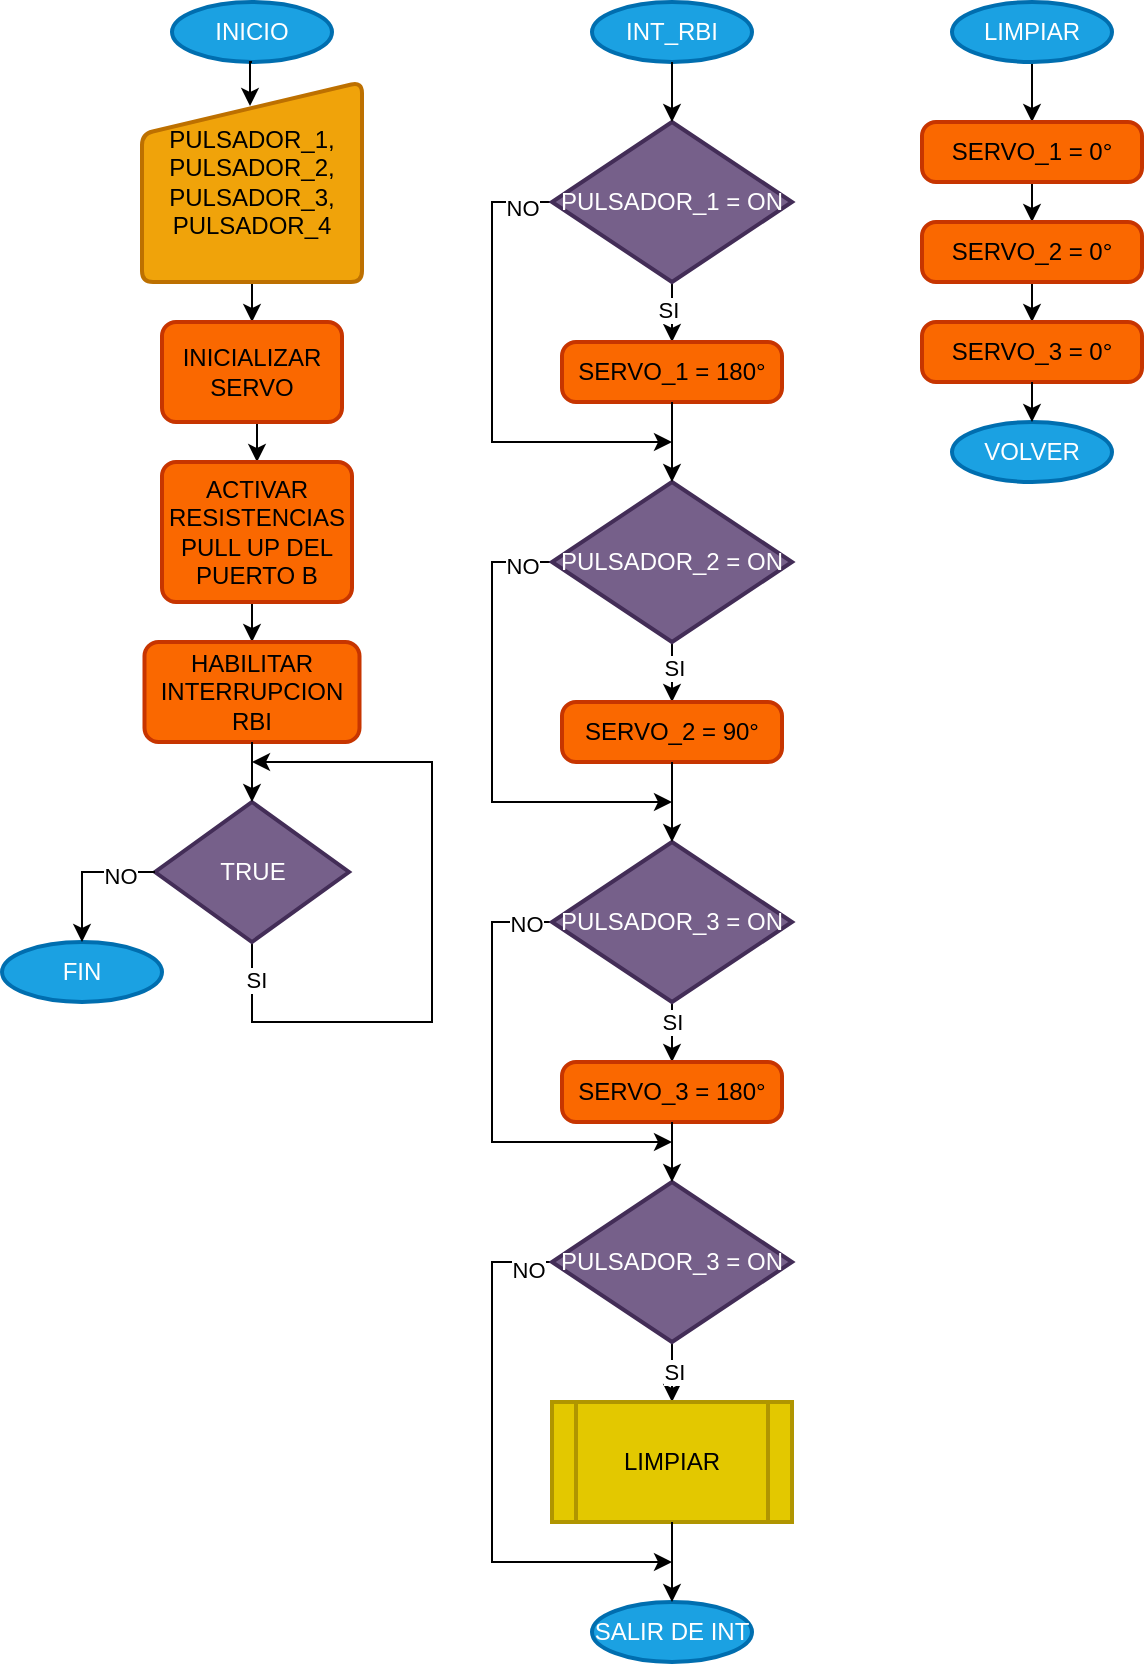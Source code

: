 <mxfile version="24.7.5">
  <diagram name="Página-1" id="9lpRC720YeNl3CHH3Sbh">
    <mxGraphModel dx="1600" dy="967" grid="1" gridSize="10" guides="1" tooltips="1" connect="1" arrows="1" fold="1" page="1" pageScale="1" pageWidth="850" pageHeight="1100" math="0" shadow="0">
      <root>
        <mxCell id="0" />
        <mxCell id="1" parent="0" />
        <mxCell id="GPbyq4iq2yMtp6xuoTA0-1" value="INICIO" style="strokeWidth=2;html=1;shape=mxgraph.flowchart.start_1;whiteSpace=wrap;fillColor=#1ba1e2;fontColor=#ffffff;strokeColor=#006EAF;" vertex="1" parent="1">
          <mxGeometry x="160" y="130" width="80" height="30" as="geometry" />
        </mxCell>
        <mxCell id="GPbyq4iq2yMtp6xuoTA0-9" style="edgeStyle=orthogonalEdgeStyle;rounded=0;orthogonalLoop=1;jettySize=auto;html=1;exitX=0.5;exitY=1;exitDx=0;exitDy=0;entryX=0.5;entryY=0;entryDx=0;entryDy=0;" edge="1" parent="1" source="GPbyq4iq2yMtp6xuoTA0-2" target="GPbyq4iq2yMtp6xuoTA0-3">
          <mxGeometry relative="1" as="geometry" />
        </mxCell>
        <mxCell id="GPbyq4iq2yMtp6xuoTA0-2" value="PULSADOR_1, PULSADOR_2, PULSADOR_3,&lt;div&gt;PULSADOR_4&lt;/div&gt;" style="html=1;strokeWidth=2;shape=manualInput;whiteSpace=wrap;rounded=1;size=26;arcSize=11;fillColor=#f0a30a;fontColor=#000000;strokeColor=#BD7000;" vertex="1" parent="1">
          <mxGeometry x="145" y="170" width="110" height="100" as="geometry" />
        </mxCell>
        <mxCell id="GPbyq4iq2yMtp6xuoTA0-10" style="edgeStyle=orthogonalEdgeStyle;rounded=0;orthogonalLoop=1;jettySize=auto;html=1;exitX=0.5;exitY=1;exitDx=0;exitDy=0;entryX=0.5;entryY=0;entryDx=0;entryDy=0;" edge="1" parent="1" source="GPbyq4iq2yMtp6xuoTA0-3" target="GPbyq4iq2yMtp6xuoTA0-4">
          <mxGeometry relative="1" as="geometry" />
        </mxCell>
        <mxCell id="GPbyq4iq2yMtp6xuoTA0-3" value="INICIALIZAR SERVO" style="rounded=1;whiteSpace=wrap;html=1;absoluteArcSize=1;arcSize=14;strokeWidth=2;fillColor=#fa6800;fontColor=#000000;strokeColor=#C73500;" vertex="1" parent="1">
          <mxGeometry x="155" y="290" width="90" height="50" as="geometry" />
        </mxCell>
        <mxCell id="GPbyq4iq2yMtp6xuoTA0-11" style="edgeStyle=orthogonalEdgeStyle;rounded=0;orthogonalLoop=1;jettySize=auto;html=1;exitX=0.5;exitY=1;exitDx=0;exitDy=0;entryX=0.5;entryY=0;entryDx=0;entryDy=0;" edge="1" parent="1" source="GPbyq4iq2yMtp6xuoTA0-4" target="GPbyq4iq2yMtp6xuoTA0-5">
          <mxGeometry relative="1" as="geometry" />
        </mxCell>
        <mxCell id="GPbyq4iq2yMtp6xuoTA0-4" value="ACTIVAR RESISTENCIAS PULL UP DEL PUERTO B" style="rounded=1;whiteSpace=wrap;html=1;absoluteArcSize=1;arcSize=14;strokeWidth=2;fillColor=#fa6800;fontColor=#000000;strokeColor=#C73500;" vertex="1" parent="1">
          <mxGeometry x="155" y="360" width="95" height="70" as="geometry" />
        </mxCell>
        <mxCell id="GPbyq4iq2yMtp6xuoTA0-5" value="HABILITAR INTERRUPCION RBI" style="rounded=1;whiteSpace=wrap;html=1;absoluteArcSize=1;arcSize=14;strokeWidth=2;fillColor=#fa6800;fontColor=#000000;strokeColor=#C73500;" vertex="1" parent="1">
          <mxGeometry x="146.25" y="450" width="107.5" height="50" as="geometry" />
        </mxCell>
        <mxCell id="GPbyq4iq2yMtp6xuoTA0-12" style="edgeStyle=orthogonalEdgeStyle;rounded=0;orthogonalLoop=1;jettySize=auto;html=1;exitX=0.5;exitY=1;exitDx=0;exitDy=0;exitPerimeter=0;" edge="1" parent="1" source="GPbyq4iq2yMtp6xuoTA0-6">
          <mxGeometry relative="1" as="geometry">
            <mxPoint x="200" y="510" as="targetPoint" />
            <Array as="points">
              <mxPoint x="200" y="640" />
              <mxPoint x="290" y="640" />
              <mxPoint x="290" y="510" />
            </Array>
          </mxGeometry>
        </mxCell>
        <mxCell id="GPbyq4iq2yMtp6xuoTA0-13" value="SI" style="edgeLabel;html=1;align=center;verticalAlign=middle;resizable=0;points=[];" vertex="1" connectable="0" parent="GPbyq4iq2yMtp6xuoTA0-12">
          <mxGeometry x="-0.891" y="2" relative="1" as="geometry">
            <mxPoint as="offset" />
          </mxGeometry>
        </mxCell>
        <mxCell id="GPbyq4iq2yMtp6xuoTA0-6" value="TRUE" style="strokeWidth=2;html=1;shape=mxgraph.flowchart.decision;whiteSpace=wrap;fillColor=#76608a;fontColor=#ffffff;strokeColor=#432D57;" vertex="1" parent="1">
          <mxGeometry x="151.5" y="530" width="97" height="70" as="geometry" />
        </mxCell>
        <mxCell id="GPbyq4iq2yMtp6xuoTA0-7" style="edgeStyle=orthogonalEdgeStyle;rounded=0;orthogonalLoop=1;jettySize=auto;html=1;exitX=0.5;exitY=1;exitDx=0;exitDy=0;entryX=0.5;entryY=0;entryDx=0;entryDy=0;entryPerimeter=0;" edge="1" parent="1" source="GPbyq4iq2yMtp6xuoTA0-5" target="GPbyq4iq2yMtp6xuoTA0-6">
          <mxGeometry relative="1" as="geometry" />
        </mxCell>
        <mxCell id="GPbyq4iq2yMtp6xuoTA0-8" style="edgeStyle=orthogonalEdgeStyle;rounded=0;orthogonalLoop=1;jettySize=auto;html=1;exitX=0.5;exitY=1;exitDx=0;exitDy=0;exitPerimeter=0;entryX=0.491;entryY=0.12;entryDx=0;entryDy=0;entryPerimeter=0;" edge="1" parent="1" source="GPbyq4iq2yMtp6xuoTA0-1" target="GPbyq4iq2yMtp6xuoTA0-2">
          <mxGeometry relative="1" as="geometry" />
        </mxCell>
        <mxCell id="GPbyq4iq2yMtp6xuoTA0-14" value="FIN" style="strokeWidth=2;html=1;shape=mxgraph.flowchart.start_1;whiteSpace=wrap;fillColor=#1ba1e2;fontColor=#ffffff;strokeColor=#006EAF;" vertex="1" parent="1">
          <mxGeometry x="75" y="600" width="80" height="30" as="geometry" />
        </mxCell>
        <mxCell id="GPbyq4iq2yMtp6xuoTA0-15" style="edgeStyle=orthogonalEdgeStyle;rounded=0;orthogonalLoop=1;jettySize=auto;html=1;exitX=0;exitY=0.5;exitDx=0;exitDy=0;exitPerimeter=0;entryX=0.5;entryY=0;entryDx=0;entryDy=0;entryPerimeter=0;" edge="1" parent="1" source="GPbyq4iq2yMtp6xuoTA0-6" target="GPbyq4iq2yMtp6xuoTA0-14">
          <mxGeometry relative="1" as="geometry" />
        </mxCell>
        <mxCell id="GPbyq4iq2yMtp6xuoTA0-16" value="NO" style="edgeLabel;html=1;align=center;verticalAlign=middle;resizable=0;points=[];" vertex="1" connectable="0" parent="GPbyq4iq2yMtp6xuoTA0-15">
          <mxGeometry x="-0.482" y="2" relative="1" as="geometry">
            <mxPoint x="1" as="offset" />
          </mxGeometry>
        </mxCell>
        <mxCell id="GPbyq4iq2yMtp6xuoTA0-17" value="INT_RBI" style="strokeWidth=2;html=1;shape=mxgraph.flowchart.start_1;whiteSpace=wrap;fillColor=#1ba1e2;fontColor=#ffffff;strokeColor=#006EAF;" vertex="1" parent="1">
          <mxGeometry x="370" y="130" width="80" height="30" as="geometry" />
        </mxCell>
        <mxCell id="GPbyq4iq2yMtp6xuoTA0-20" style="edgeStyle=orthogonalEdgeStyle;rounded=0;orthogonalLoop=1;jettySize=auto;html=1;exitX=0.5;exitY=1;exitDx=0;exitDy=0;exitPerimeter=0;entryX=0.5;entryY=0;entryDx=0;entryDy=0;" edge="1" parent="1" source="GPbyq4iq2yMtp6xuoTA0-18" target="GPbyq4iq2yMtp6xuoTA0-19">
          <mxGeometry relative="1" as="geometry" />
        </mxCell>
        <mxCell id="GPbyq4iq2yMtp6xuoTA0-21" value="SI" style="edgeLabel;html=1;align=center;verticalAlign=middle;resizable=0;points=[];" vertex="1" connectable="0" parent="GPbyq4iq2yMtp6xuoTA0-20">
          <mxGeometry x="-0.067" y="-2" relative="1" as="geometry">
            <mxPoint as="offset" />
          </mxGeometry>
        </mxCell>
        <mxCell id="GPbyq4iq2yMtp6xuoTA0-24" style="edgeStyle=orthogonalEdgeStyle;rounded=0;orthogonalLoop=1;jettySize=auto;html=1;exitX=0;exitY=0.5;exitDx=0;exitDy=0;exitPerimeter=0;" edge="1" parent="1" source="GPbyq4iq2yMtp6xuoTA0-18">
          <mxGeometry relative="1" as="geometry">
            <mxPoint x="410" y="350" as="targetPoint" />
            <Array as="points">
              <mxPoint x="320" y="230" />
              <mxPoint x="320" y="350" />
            </Array>
          </mxGeometry>
        </mxCell>
        <mxCell id="GPbyq4iq2yMtp6xuoTA0-25" value="NO" style="edgeLabel;html=1;align=center;verticalAlign=middle;resizable=0;points=[];" vertex="1" connectable="0" parent="GPbyq4iq2yMtp6xuoTA0-24">
          <mxGeometry x="-0.875" y="3" relative="1" as="geometry">
            <mxPoint as="offset" />
          </mxGeometry>
        </mxCell>
        <mxCell id="GPbyq4iq2yMtp6xuoTA0-18" value="PULSADOR_1 = ON" style="strokeWidth=2;html=1;shape=mxgraph.flowchart.decision;whiteSpace=wrap;fillColor=#76608a;fontColor=#ffffff;strokeColor=#432D57;" vertex="1" parent="1">
          <mxGeometry x="350" y="190" width="120" height="80" as="geometry" />
        </mxCell>
        <mxCell id="GPbyq4iq2yMtp6xuoTA0-19" value="SERVO_1 = 180°" style="rounded=1;whiteSpace=wrap;html=1;absoluteArcSize=1;arcSize=14;strokeWidth=2;fillColor=#fa6800;fontColor=#000000;strokeColor=#C73500;" vertex="1" parent="1">
          <mxGeometry x="355" y="300" width="110" height="30" as="geometry" />
        </mxCell>
        <mxCell id="GPbyq4iq2yMtp6xuoTA0-27" style="edgeStyle=orthogonalEdgeStyle;rounded=0;orthogonalLoop=1;jettySize=auto;html=1;exitX=0.5;exitY=1;exitDx=0;exitDy=0;exitPerimeter=0;entryX=0.5;entryY=0;entryDx=0;entryDy=0;" edge="1" parent="1" source="GPbyq4iq2yMtp6xuoTA0-22" target="GPbyq4iq2yMtp6xuoTA0-26">
          <mxGeometry relative="1" as="geometry" />
        </mxCell>
        <mxCell id="GPbyq4iq2yMtp6xuoTA0-28" value="SI" style="edgeLabel;html=1;align=center;verticalAlign=middle;resizable=0;points=[];" vertex="1" connectable="0" parent="GPbyq4iq2yMtp6xuoTA0-27">
          <mxGeometry x="-0.133" y="1" relative="1" as="geometry">
            <mxPoint as="offset" />
          </mxGeometry>
        </mxCell>
        <mxCell id="GPbyq4iq2yMtp6xuoTA0-31" style="edgeStyle=orthogonalEdgeStyle;rounded=0;orthogonalLoop=1;jettySize=auto;html=1;exitX=0;exitY=0.5;exitDx=0;exitDy=0;exitPerimeter=0;" edge="1" parent="1" source="GPbyq4iq2yMtp6xuoTA0-22">
          <mxGeometry relative="1" as="geometry">
            <mxPoint x="410" y="530" as="targetPoint" />
            <Array as="points">
              <mxPoint x="320" y="410" />
              <mxPoint x="320" y="530" />
            </Array>
          </mxGeometry>
        </mxCell>
        <mxCell id="GPbyq4iq2yMtp6xuoTA0-32" value="NO" style="edgeLabel;html=1;align=center;verticalAlign=middle;resizable=0;points=[];" vertex="1" connectable="0" parent="GPbyq4iq2yMtp6xuoTA0-31">
          <mxGeometry x="-0.875" y="2" relative="1" as="geometry">
            <mxPoint as="offset" />
          </mxGeometry>
        </mxCell>
        <mxCell id="GPbyq4iq2yMtp6xuoTA0-22" value="PULSADOR_2 = ON" style="strokeWidth=2;html=1;shape=mxgraph.flowchart.decision;whiteSpace=wrap;fillColor=#76608a;fontColor=#ffffff;strokeColor=#432D57;" vertex="1" parent="1">
          <mxGeometry x="350" y="370" width="120" height="80" as="geometry" />
        </mxCell>
        <mxCell id="GPbyq4iq2yMtp6xuoTA0-23" style="edgeStyle=orthogonalEdgeStyle;rounded=0;orthogonalLoop=1;jettySize=auto;html=1;exitX=0.5;exitY=1;exitDx=0;exitDy=0;entryX=0.5;entryY=0;entryDx=0;entryDy=0;entryPerimeter=0;" edge="1" parent="1" source="GPbyq4iq2yMtp6xuoTA0-19" target="GPbyq4iq2yMtp6xuoTA0-22">
          <mxGeometry relative="1" as="geometry" />
        </mxCell>
        <mxCell id="GPbyq4iq2yMtp6xuoTA0-26" value="SERVO_2 = 90°" style="rounded=1;whiteSpace=wrap;html=1;absoluteArcSize=1;arcSize=14;strokeWidth=2;fillColor=#fa6800;fontColor=#000000;strokeColor=#C73500;" vertex="1" parent="1">
          <mxGeometry x="355" y="480" width="110" height="30" as="geometry" />
        </mxCell>
        <mxCell id="GPbyq4iq2yMtp6xuoTA0-34" style="edgeStyle=orthogonalEdgeStyle;rounded=0;orthogonalLoop=1;jettySize=auto;html=1;exitX=0.5;exitY=1;exitDx=0;exitDy=0;exitPerimeter=0;entryX=0.5;entryY=0;entryDx=0;entryDy=0;" edge="1" parent="1" source="GPbyq4iq2yMtp6xuoTA0-29" target="GPbyq4iq2yMtp6xuoTA0-33">
          <mxGeometry relative="1" as="geometry" />
        </mxCell>
        <mxCell id="GPbyq4iq2yMtp6xuoTA0-35" value="SI" style="edgeLabel;html=1;align=center;verticalAlign=middle;resizable=0;points=[];" vertex="1" connectable="0" parent="GPbyq4iq2yMtp6xuoTA0-34">
          <mxGeometry x="-0.333" relative="1" as="geometry">
            <mxPoint as="offset" />
          </mxGeometry>
        </mxCell>
        <mxCell id="GPbyq4iq2yMtp6xuoTA0-39" style="edgeStyle=orthogonalEdgeStyle;rounded=0;orthogonalLoop=1;jettySize=auto;html=1;exitX=0;exitY=0.5;exitDx=0;exitDy=0;exitPerimeter=0;" edge="1" parent="1" source="GPbyq4iq2yMtp6xuoTA0-29">
          <mxGeometry relative="1" as="geometry">
            <mxPoint x="410" y="700" as="targetPoint" />
            <Array as="points">
              <mxPoint x="320" y="590" />
              <mxPoint x="320" y="700" />
            </Array>
          </mxGeometry>
        </mxCell>
        <mxCell id="GPbyq4iq2yMtp6xuoTA0-40" value="NO" style="edgeLabel;html=1;align=center;verticalAlign=middle;resizable=0;points=[];" vertex="1" connectable="0" parent="GPbyq4iq2yMtp6xuoTA0-39">
          <mxGeometry x="-0.887" y="1" relative="1" as="geometry">
            <mxPoint as="offset" />
          </mxGeometry>
        </mxCell>
        <mxCell id="GPbyq4iq2yMtp6xuoTA0-29" value="PULSADOR_3 = ON" style="strokeWidth=2;html=1;shape=mxgraph.flowchart.decision;whiteSpace=wrap;fillColor=#76608a;fontColor=#ffffff;strokeColor=#432D57;" vertex="1" parent="1">
          <mxGeometry x="350" y="550" width="120" height="80" as="geometry" />
        </mxCell>
        <mxCell id="GPbyq4iq2yMtp6xuoTA0-30" style="edgeStyle=orthogonalEdgeStyle;rounded=0;orthogonalLoop=1;jettySize=auto;html=1;exitX=0.5;exitY=1;exitDx=0;exitDy=0;entryX=0.5;entryY=0;entryDx=0;entryDy=0;entryPerimeter=0;" edge="1" parent="1" source="GPbyq4iq2yMtp6xuoTA0-26" target="GPbyq4iq2yMtp6xuoTA0-29">
          <mxGeometry relative="1" as="geometry" />
        </mxCell>
        <mxCell id="GPbyq4iq2yMtp6xuoTA0-33" value="SERVO_3 = 180°" style="rounded=1;whiteSpace=wrap;html=1;absoluteArcSize=1;arcSize=14;strokeWidth=2;fillColor=#fa6800;fontColor=#000000;strokeColor=#C73500;" vertex="1" parent="1">
          <mxGeometry x="355" y="660" width="110" height="30" as="geometry" />
        </mxCell>
        <mxCell id="GPbyq4iq2yMtp6xuoTA0-45" value="" style="edgeStyle=orthogonalEdgeStyle;rounded=0;orthogonalLoop=1;jettySize=auto;html=1;" edge="1" parent="1" source="GPbyq4iq2yMtp6xuoTA0-36" target="GPbyq4iq2yMtp6xuoTA0-44">
          <mxGeometry relative="1" as="geometry" />
        </mxCell>
        <mxCell id="GPbyq4iq2yMtp6xuoTA0-46" value="SI" style="edgeLabel;html=1;align=center;verticalAlign=middle;resizable=0;points=[];" vertex="1" connectable="0" parent="GPbyq4iq2yMtp6xuoTA0-45">
          <mxGeometry x="0.4" y="1" relative="1" as="geometry">
            <mxPoint as="offset" />
          </mxGeometry>
        </mxCell>
        <mxCell id="GPbyq4iq2yMtp6xuoTA0-49" style="edgeStyle=orthogonalEdgeStyle;rounded=0;orthogonalLoop=1;jettySize=auto;html=1;exitX=0;exitY=0.5;exitDx=0;exitDy=0;exitPerimeter=0;" edge="1" parent="1" source="GPbyq4iq2yMtp6xuoTA0-36">
          <mxGeometry relative="1" as="geometry">
            <mxPoint x="410" y="910" as="targetPoint" />
            <Array as="points">
              <mxPoint x="320" y="760" />
              <mxPoint x="320" y="910" />
            </Array>
          </mxGeometry>
        </mxCell>
        <mxCell id="GPbyq4iq2yMtp6xuoTA0-50" value="NO" style="edgeLabel;html=1;align=center;verticalAlign=middle;resizable=0;points=[];" vertex="1" connectable="0" parent="GPbyq4iq2yMtp6xuoTA0-49">
          <mxGeometry x="-0.911" y="4" relative="1" as="geometry">
            <mxPoint as="offset" />
          </mxGeometry>
        </mxCell>
        <mxCell id="GPbyq4iq2yMtp6xuoTA0-36" value="PULSADOR_3 = ON" style="strokeWidth=2;html=1;shape=mxgraph.flowchart.decision;whiteSpace=wrap;fillColor=#76608a;fontColor=#ffffff;strokeColor=#432D57;" vertex="1" parent="1">
          <mxGeometry x="350" y="720" width="120" height="80" as="geometry" />
        </mxCell>
        <mxCell id="GPbyq4iq2yMtp6xuoTA0-37" style="edgeStyle=orthogonalEdgeStyle;rounded=0;orthogonalLoop=1;jettySize=auto;html=1;exitX=0.5;exitY=1;exitDx=0;exitDy=0;entryX=0.5;entryY=0;entryDx=0;entryDy=0;entryPerimeter=0;" edge="1" parent="1" source="GPbyq4iq2yMtp6xuoTA0-33" target="GPbyq4iq2yMtp6xuoTA0-36">
          <mxGeometry relative="1" as="geometry" />
        </mxCell>
        <mxCell id="GPbyq4iq2yMtp6xuoTA0-44" value="LIMPIAR" style="shape=process;whiteSpace=wrap;html=1;backgroundOutline=1;strokeWidth=2;fillColor=#e3c800;fontColor=#000000;strokeColor=#B09500;" vertex="1" parent="1">
          <mxGeometry x="350" y="830" width="120" height="60" as="geometry" />
        </mxCell>
        <mxCell id="GPbyq4iq2yMtp6xuoTA0-47" value="SALIR DE INT" style="strokeWidth=2;html=1;shape=mxgraph.flowchart.start_1;whiteSpace=wrap;fillColor=#1ba1e2;fontColor=#ffffff;strokeColor=#006EAF;" vertex="1" parent="1">
          <mxGeometry x="370" y="930" width="80" height="30" as="geometry" />
        </mxCell>
        <mxCell id="GPbyq4iq2yMtp6xuoTA0-48" style="edgeStyle=orthogonalEdgeStyle;rounded=0;orthogonalLoop=1;jettySize=auto;html=1;exitX=0.5;exitY=1;exitDx=0;exitDy=0;entryX=0.5;entryY=0;entryDx=0;entryDy=0;entryPerimeter=0;" edge="1" parent="1" source="GPbyq4iq2yMtp6xuoTA0-44" target="GPbyq4iq2yMtp6xuoTA0-47">
          <mxGeometry relative="1" as="geometry" />
        </mxCell>
        <mxCell id="GPbyq4iq2yMtp6xuoTA0-51" style="edgeStyle=orthogonalEdgeStyle;rounded=0;orthogonalLoop=1;jettySize=auto;html=1;exitX=0.5;exitY=1;exitDx=0;exitDy=0;exitPerimeter=0;entryX=0.5;entryY=0;entryDx=0;entryDy=0;entryPerimeter=0;" edge="1" parent="1" source="GPbyq4iq2yMtp6xuoTA0-17" target="GPbyq4iq2yMtp6xuoTA0-18">
          <mxGeometry relative="1" as="geometry" />
        </mxCell>
        <mxCell id="GPbyq4iq2yMtp6xuoTA0-56" style="edgeStyle=orthogonalEdgeStyle;rounded=0;orthogonalLoop=1;jettySize=auto;html=1;exitX=0.5;exitY=1;exitDx=0;exitDy=0;exitPerimeter=0;entryX=0.5;entryY=0;entryDx=0;entryDy=0;" edge="1" parent="1" source="GPbyq4iq2yMtp6xuoTA0-52" target="GPbyq4iq2yMtp6xuoTA0-53">
          <mxGeometry relative="1" as="geometry" />
        </mxCell>
        <mxCell id="GPbyq4iq2yMtp6xuoTA0-52" value="LIMPIAR" style="strokeWidth=2;html=1;shape=mxgraph.flowchart.start_1;whiteSpace=wrap;fillColor=#1ba1e2;fontColor=#ffffff;strokeColor=#006EAF;" vertex="1" parent="1">
          <mxGeometry x="550" y="130" width="80" height="30" as="geometry" />
        </mxCell>
        <mxCell id="GPbyq4iq2yMtp6xuoTA0-57" style="edgeStyle=orthogonalEdgeStyle;rounded=0;orthogonalLoop=1;jettySize=auto;html=1;exitX=0.5;exitY=1;exitDx=0;exitDy=0;entryX=0.5;entryY=0;entryDx=0;entryDy=0;" edge="1" parent="1" source="GPbyq4iq2yMtp6xuoTA0-53" target="GPbyq4iq2yMtp6xuoTA0-54">
          <mxGeometry relative="1" as="geometry" />
        </mxCell>
        <mxCell id="GPbyq4iq2yMtp6xuoTA0-53" value="SERVO_1 = 0°" style="rounded=1;whiteSpace=wrap;html=1;absoluteArcSize=1;arcSize=14;strokeWidth=2;fillColor=#fa6800;fontColor=#000000;strokeColor=#C73500;" vertex="1" parent="1">
          <mxGeometry x="535" y="190" width="110" height="30" as="geometry" />
        </mxCell>
        <mxCell id="GPbyq4iq2yMtp6xuoTA0-58" style="edgeStyle=orthogonalEdgeStyle;rounded=0;orthogonalLoop=1;jettySize=auto;html=1;exitX=0.5;exitY=1;exitDx=0;exitDy=0;entryX=0.5;entryY=0;entryDx=0;entryDy=0;" edge="1" parent="1" source="GPbyq4iq2yMtp6xuoTA0-54" target="GPbyq4iq2yMtp6xuoTA0-55">
          <mxGeometry relative="1" as="geometry" />
        </mxCell>
        <mxCell id="GPbyq4iq2yMtp6xuoTA0-54" value="SERVO_2 = 0°" style="rounded=1;whiteSpace=wrap;html=1;absoluteArcSize=1;arcSize=14;strokeWidth=2;fillColor=#fa6800;fontColor=#000000;strokeColor=#C73500;" vertex="1" parent="1">
          <mxGeometry x="535" y="240" width="110" height="30" as="geometry" />
        </mxCell>
        <mxCell id="GPbyq4iq2yMtp6xuoTA0-55" value="SERVO_3 = 0°" style="rounded=1;whiteSpace=wrap;html=1;absoluteArcSize=1;arcSize=14;strokeWidth=2;fillColor=#fa6800;fontColor=#000000;strokeColor=#C73500;" vertex="1" parent="1">
          <mxGeometry x="535" y="290" width="110" height="30" as="geometry" />
        </mxCell>
        <mxCell id="GPbyq4iq2yMtp6xuoTA0-59" value="VOLVER" style="strokeWidth=2;html=1;shape=mxgraph.flowchart.start_1;whiteSpace=wrap;fillColor=#1ba1e2;fontColor=#ffffff;strokeColor=#006EAF;" vertex="1" parent="1">
          <mxGeometry x="550" y="340" width="80" height="30" as="geometry" />
        </mxCell>
        <mxCell id="GPbyq4iq2yMtp6xuoTA0-60" style="edgeStyle=orthogonalEdgeStyle;rounded=0;orthogonalLoop=1;jettySize=auto;html=1;exitX=0.5;exitY=1;exitDx=0;exitDy=0;entryX=0.5;entryY=0;entryDx=0;entryDy=0;entryPerimeter=0;" edge="1" parent="1" source="GPbyq4iq2yMtp6xuoTA0-55" target="GPbyq4iq2yMtp6xuoTA0-59">
          <mxGeometry relative="1" as="geometry" />
        </mxCell>
      </root>
    </mxGraphModel>
  </diagram>
</mxfile>
